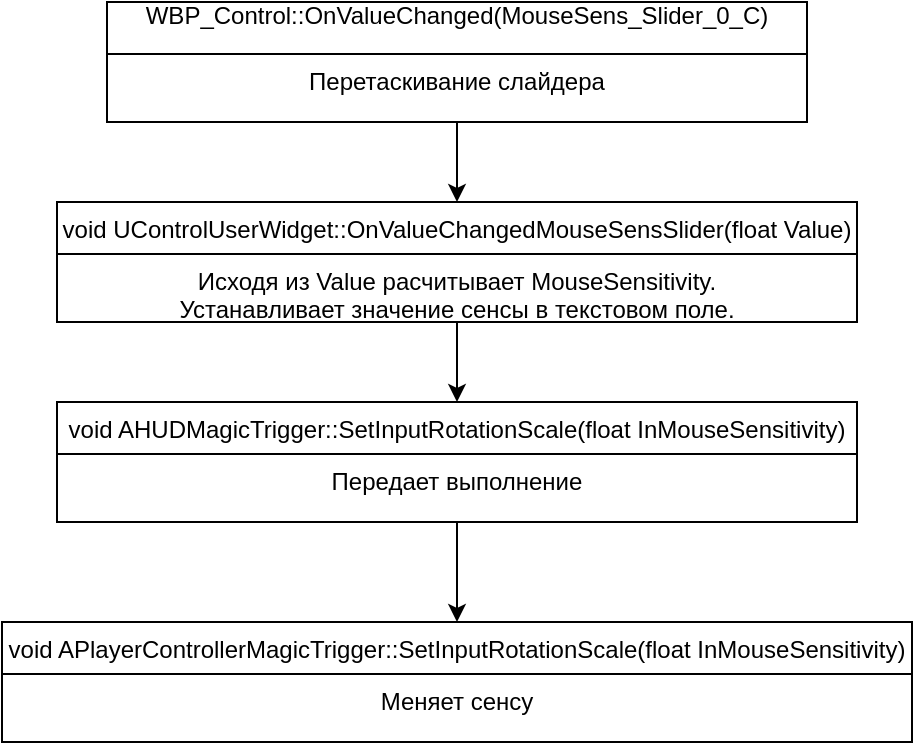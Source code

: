 <mxfile version="14.9.6" type="device"><diagram id="C5RBs43oDa-KdzZeNtuy" name="Page-1"><mxGraphModel dx="772" dy="1233" grid="1" gridSize="10" guides="1" tooltips="1" connect="1" arrows="1" fold="1" page="1" pageScale="1" pageWidth="1169" pageHeight="827" math="0" shadow="0"><root><mxCell id="WIyWlLk6GJQsqaUBKTNV-0"/><mxCell id="WIyWlLk6GJQsqaUBKTNV-1" parent="WIyWlLk6GJQsqaUBKTNV-0"/><mxCell id="RauXFGp9KYq2_byviuK3-10" value="" style="edgeStyle=orthogonalEdgeStyle;rounded=0;orthogonalLoop=1;jettySize=auto;html=1;" edge="1" parent="WIyWlLk6GJQsqaUBKTNV-1" source="RauXFGp9KYq2_byviuK3-6" target="RauXFGp9KYq2_byviuK3-8"><mxGeometry relative="1" as="geometry"/></mxCell><mxCell id="RauXFGp9KYq2_byviuK3-6" value="WBP_Control::OnValueChanged(MouseSens_Slider_0_C)&#10;" style="swimlane;fontStyle=0;childLayout=stackLayout;horizontal=1;startSize=26;fillColor=none;horizontalStack=0;resizeParent=1;resizeParentMax=0;resizeLast=0;collapsible=0;marginBottom=0;html=0;" vertex="1" parent="WIyWlLk6GJQsqaUBKTNV-1"><mxGeometry x="1582.5" y="190" width="350" height="60" as="geometry"><mxRectangle x="90" y="150" width="420" height="26" as="alternateBounds"/></mxGeometry></mxCell><mxCell id="RauXFGp9KYq2_byviuK3-7" value="Перетаскивание слайдера" style="text;strokeColor=none;fillColor=none;align=center;verticalAlign=top;spacingLeft=4;spacingRight=4;overflow=hidden;rotatable=0;points=[[0,0.5],[1,0.5]];portConstraint=eastwest;" vertex="1" parent="RauXFGp9KYq2_byviuK3-6"><mxGeometry y="26" width="350" height="34" as="geometry"/></mxCell><mxCell id="RauXFGp9KYq2_byviuK3-13" value="" style="edgeStyle=orthogonalEdgeStyle;rounded=0;orthogonalLoop=1;jettySize=auto;html=1;" edge="1" parent="WIyWlLk6GJQsqaUBKTNV-1" source="RauXFGp9KYq2_byviuK3-8" target="RauXFGp9KYq2_byviuK3-11"><mxGeometry relative="1" as="geometry"/></mxCell><mxCell id="RauXFGp9KYq2_byviuK3-8" value="void UControlUserWidget::OnValueChangedMouseSensSlider(float Value)" style="swimlane;fontStyle=0;childLayout=stackLayout;horizontal=1;startSize=26;fillColor=none;horizontalStack=0;resizeParent=1;resizeParentMax=0;resizeLast=0;collapsible=0;marginBottom=0;html=0;" vertex="1" parent="WIyWlLk6GJQsqaUBKTNV-1"><mxGeometry x="1557.5" y="290" width="400" height="60" as="geometry"><mxRectangle x="90" y="150" width="420" height="26" as="alternateBounds"/></mxGeometry></mxCell><mxCell id="RauXFGp9KYq2_byviuK3-9" value="Исходя из Value расчитывает MouseSensitivity.&#10;Устанавливает значение сенсы в текстовом поле." style="text;strokeColor=none;fillColor=none;align=center;verticalAlign=top;spacingLeft=4;spacingRight=4;overflow=hidden;rotatable=0;points=[[0,0.5],[1,0.5]];portConstraint=eastwest;" vertex="1" parent="RauXFGp9KYq2_byviuK3-8"><mxGeometry y="26" width="400" height="34" as="geometry"/></mxCell><mxCell id="RauXFGp9KYq2_byviuK3-16" value="" style="edgeStyle=orthogonalEdgeStyle;rounded=0;orthogonalLoop=1;jettySize=auto;html=1;" edge="1" parent="WIyWlLk6GJQsqaUBKTNV-1" source="RauXFGp9KYq2_byviuK3-11" target="RauXFGp9KYq2_byviuK3-14"><mxGeometry relative="1" as="geometry"/></mxCell><mxCell id="RauXFGp9KYq2_byviuK3-11" value="void AHUDMagicTrigger::SetInputRotationScale(float InMouseSensitivity)" style="swimlane;fontStyle=0;childLayout=stackLayout;horizontal=1;startSize=26;fillColor=none;horizontalStack=0;resizeParent=1;resizeParentMax=0;resizeLast=0;collapsible=0;marginBottom=0;html=0;" vertex="1" parent="WIyWlLk6GJQsqaUBKTNV-1"><mxGeometry x="1557.5" y="390" width="400" height="60" as="geometry"><mxRectangle x="90" y="150" width="420" height="26" as="alternateBounds"/></mxGeometry></mxCell><mxCell id="RauXFGp9KYq2_byviuK3-12" value="Передает выполнение" style="text;strokeColor=none;fillColor=none;align=center;verticalAlign=top;spacingLeft=4;spacingRight=4;overflow=hidden;rotatable=0;points=[[0,0.5],[1,0.5]];portConstraint=eastwest;" vertex="1" parent="RauXFGp9KYq2_byviuK3-11"><mxGeometry y="26" width="400" height="34" as="geometry"/></mxCell><mxCell id="RauXFGp9KYq2_byviuK3-14" value="void APlayerControllerMagicTrigger::SetInputRotationScale(float InMouseSensitivity)" style="swimlane;fontStyle=0;childLayout=stackLayout;horizontal=1;startSize=26;fillColor=none;horizontalStack=0;resizeParent=1;resizeParentMax=0;resizeLast=0;collapsible=0;marginBottom=0;html=0;" vertex="1" parent="WIyWlLk6GJQsqaUBKTNV-1"><mxGeometry x="1530" y="500" width="455" height="60" as="geometry"><mxRectangle x="90" y="150" width="420" height="26" as="alternateBounds"/></mxGeometry></mxCell><mxCell id="RauXFGp9KYq2_byviuK3-15" value="Меняет сенсу" style="text;strokeColor=none;fillColor=none;align=center;verticalAlign=top;spacingLeft=4;spacingRight=4;overflow=hidden;rotatable=0;points=[[0,0.5],[1,0.5]];portConstraint=eastwest;" vertex="1" parent="RauXFGp9KYq2_byviuK3-14"><mxGeometry y="26" width="455" height="34" as="geometry"/></mxCell></root></mxGraphModel></diagram></mxfile>